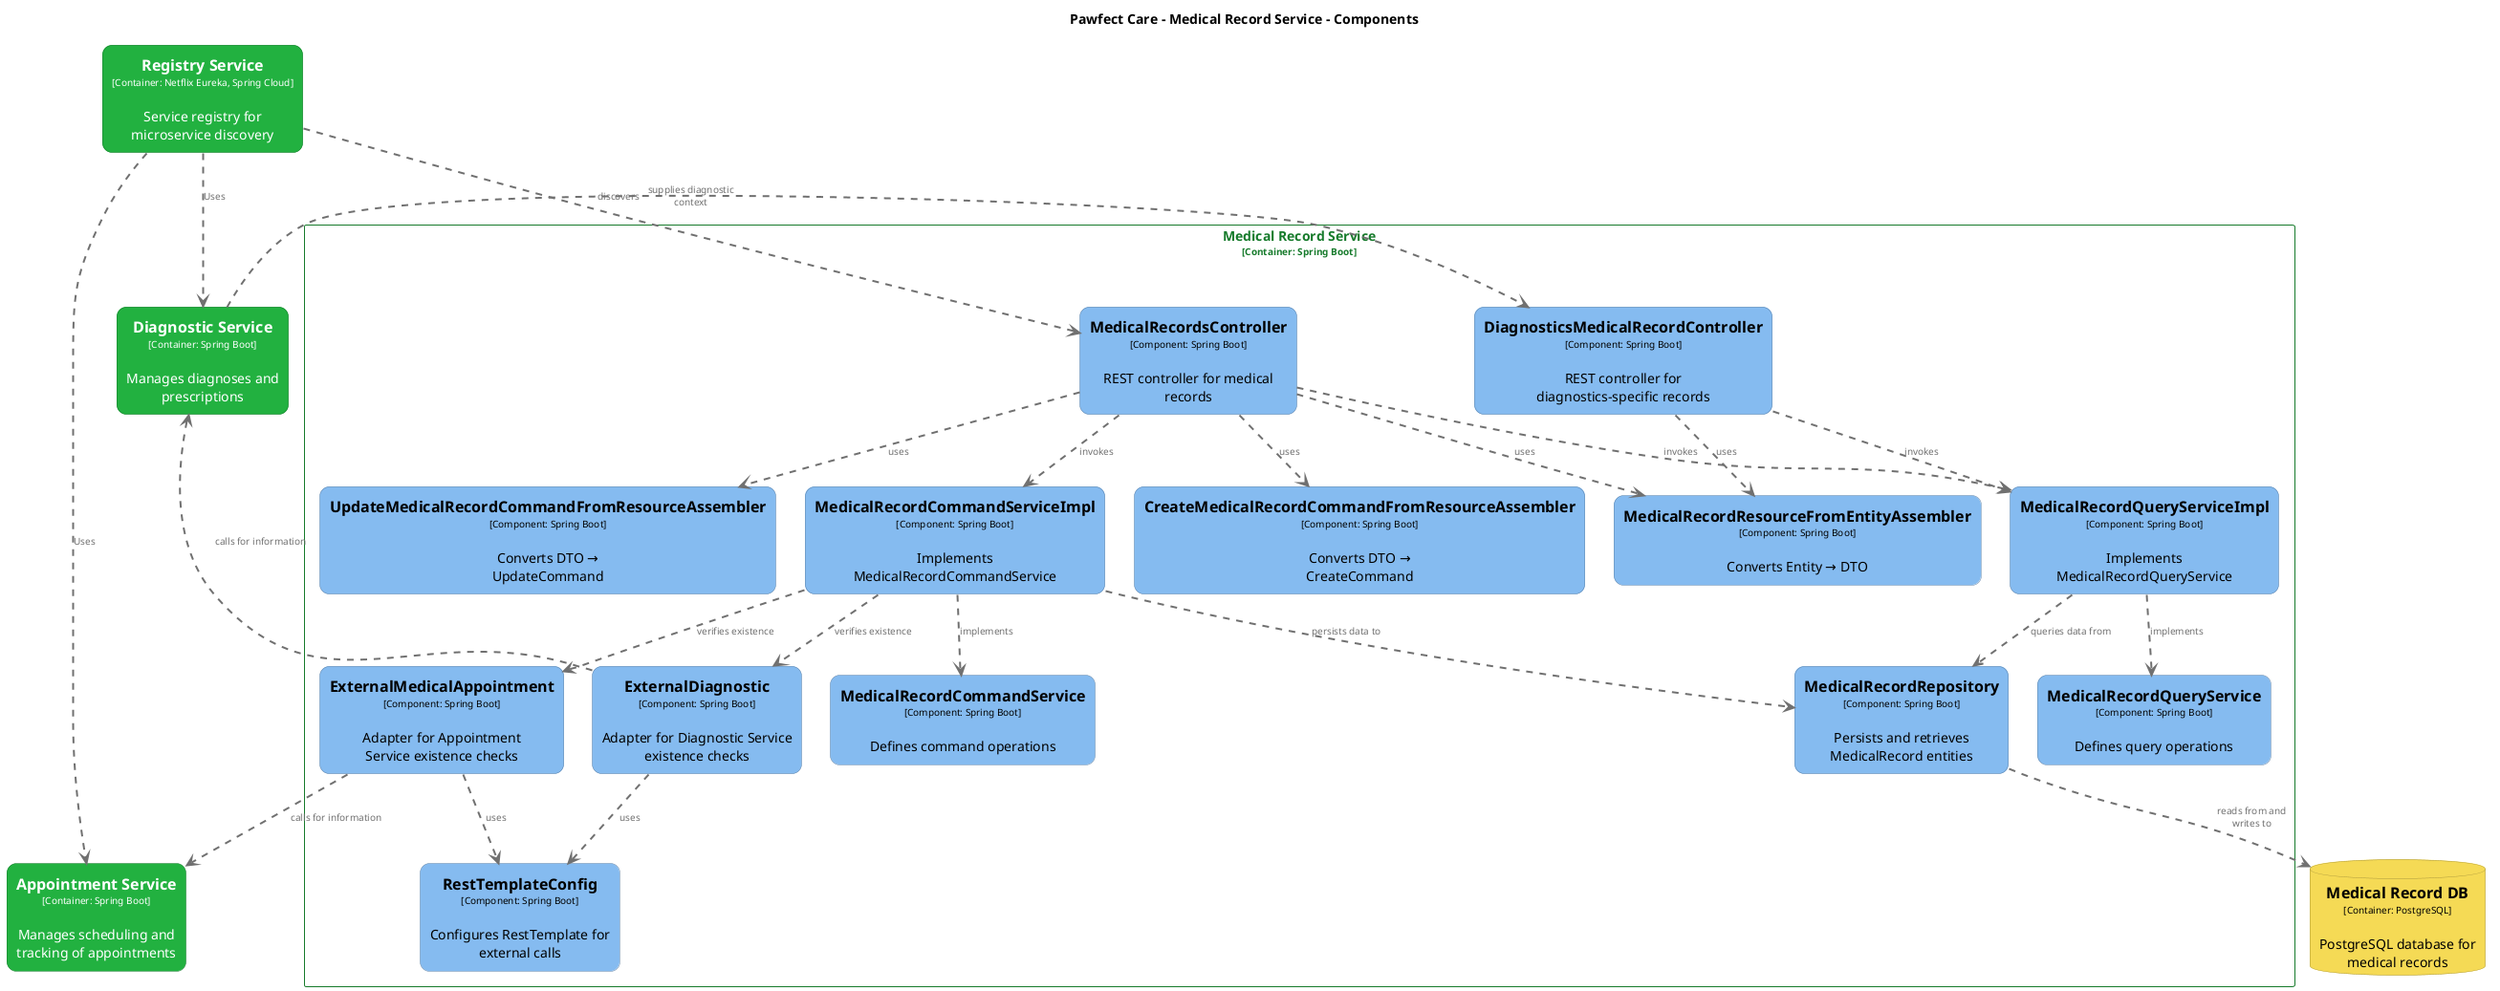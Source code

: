 @startuml
set separator none
title Pawfect Care - Medical Record Service - Components

top to bottom direction
skinparam ranksep 60
skinparam nodesep 30

skinparam {
  arrowFontSize 10
  defaultTextAlignment center
  wrapWidth 200
  maxMessageSize 100
}

hide stereotype

skinparam rectangle<<PawfectCare.AppointmentService>> {
  BackgroundColor #22b140
  FontColor #ffffff
  BorderColor #177b2c
  roundCorner 20
  shadowing false
}
skinparam rectangle<<PawfectCare.MedicalRecordService.CreateMedicalRecordCommandFromResourceAssembler>> {
  BackgroundColor #85bbf0
  FontColor #000000
  BorderColor #5d82a8
  roundCorner 20
  shadowing false
}
skinparam rectangle<<PawfectCare.DiagnosticService>> {
  BackgroundColor #22b140
  FontColor #ffffff
  BorderColor #177b2c
  roundCorner 20
  shadowing false
}
skinparam rectangle<<PawfectCare.MedicalRecordService.DiagnosticsMedicalRecordController>> {
  BackgroundColor #85bbf0
  FontColor #000000
  BorderColor #5d82a8
  roundCorner 20
  shadowing false
}
skinparam rectangle<<PawfectCare.MedicalRecordService.ExternalDiagnostic>> {
  BackgroundColor #85bbf0
  FontColor #000000
  BorderColor #5d82a8
  roundCorner 20
  shadowing false
}
skinparam rectangle<<PawfectCare.MedicalRecordService.ExternalMedicalAppointment>> {
  BackgroundColor #85bbf0
  FontColor #000000
  BorderColor #5d82a8
  roundCorner 20
  shadowing false
}
skinparam database<<PawfectCare.MedicalRecordDB>> {
  BackgroundColor #f5da55
  FontColor #000000
  BorderColor #ab983b
  shadowing false
}
skinparam rectangle<<PawfectCare.MedicalRecordService.MedicalRecordCommandService>> {
  BackgroundColor #85bbf0
  FontColor #000000
  BorderColor #5d82a8
  roundCorner 20
  shadowing false
}
skinparam rectangle<<PawfectCare.MedicalRecordService.MedicalRecordCommandServiceImpl>> {
  BackgroundColor #85bbf0
  FontColor #000000
  BorderColor #5d82a8
  roundCorner 20
  shadowing false
}
skinparam rectangle<<PawfectCare.MedicalRecordService.MedicalRecordQueryService>> {
  BackgroundColor #85bbf0
  FontColor #000000
  BorderColor #5d82a8
  roundCorner 20
  shadowing false
}
skinparam rectangle<<PawfectCare.MedicalRecordService.MedicalRecordQueryServiceImpl>> {
  BackgroundColor #85bbf0
  FontColor #000000
  BorderColor #5d82a8
  roundCorner 20
  shadowing false
}
skinparam rectangle<<PawfectCare.MedicalRecordService.MedicalRecordRepository>> {
  BackgroundColor #85bbf0
  FontColor #000000
  BorderColor #5d82a8
  roundCorner 20
  shadowing false
}
skinparam rectangle<<PawfectCare.MedicalRecordService.MedicalRecordResourceFromEntityAssembler>> {
  BackgroundColor #85bbf0
  FontColor #000000
  BorderColor #5d82a8
  roundCorner 20
  shadowing false
}
skinparam rectangle<<PawfectCare.MedicalRecordService.MedicalRecordsController>> {
  BackgroundColor #85bbf0
  FontColor #000000
  BorderColor #5d82a8
  roundCorner 20
  shadowing false
}
skinparam rectangle<<PawfectCare.RegistryService>> {
  BackgroundColor #22b140
  FontColor #ffffff
  BorderColor #177b2c
  roundCorner 20
  shadowing false
}
skinparam rectangle<<PawfectCare.MedicalRecordService.RestTemplateConfig>> {
  BackgroundColor #85bbf0
  FontColor #000000
  BorderColor #5d82a8
  roundCorner 20
  shadowing false
}
skinparam rectangle<<PawfectCare.MedicalRecordService.UpdateMedicalRecordCommandFromResourceAssembler>> {
  BackgroundColor #85bbf0
  FontColor #000000
  BorderColor #5d82a8
  roundCorner 20
  shadowing false
}
skinparam rectangle<<PawfectCare.MedicalRecordService>> {
  BorderColor #177b2c
  FontColor #177b2c
  shadowing false
}

rectangle "==Registry Service\n<size:10>[Container: Netflix Eureka, Spring Cloud]</size>\n\nService registry for microservice discovery" <<PawfectCare.RegistryService>> as PawfectCare.RegistryService
database "==Medical Record DB\n<size:10>[Container: PostgreSQL]</size>\n\nPostgreSQL database for medical records" <<PawfectCare.MedicalRecordDB>> as PawfectCare.MedicalRecordDB
rectangle "==Appointment Service\n<size:10>[Container: Spring Boot]</size>\n\nManages scheduling and tracking of appointments" <<PawfectCare.AppointmentService>> as PawfectCare.AppointmentService
rectangle "==Diagnostic Service\n<size:10>[Container: Spring Boot]</size>\n\nManages diagnoses and prescriptions" <<PawfectCare.DiagnosticService>> as PawfectCare.DiagnosticService

rectangle "Medical Record Service\n<size:10>[Container: Spring Boot]</size>" <<PawfectCare.MedicalRecordService>> {
  rectangle "==MedicalRecordsController\n<size:10>[Component: Spring Boot]</size>\n\nREST controller for medical records" <<PawfectCare.MedicalRecordService.MedicalRecordsController>> as PawfectCare.MedicalRecordService.MedicalRecordsController
  rectangle "==DiagnosticsMedicalRecordController\n<size:10>[Component: Spring Boot]</size>\n\nREST controller for diagnostics‑specific records" <<PawfectCare.MedicalRecordService.DiagnosticsMedicalRecordController>> as PawfectCare.MedicalRecordService.DiagnosticsMedicalRecordController
  rectangle "==MedicalRecordCommandServiceImpl\n<size:10>[Component: Spring Boot]</size>\n\nImplements MedicalRecordCommandService" <<PawfectCare.MedicalRecordService.MedicalRecordCommandServiceImpl>> as PawfectCare.MedicalRecordService.MedicalRecordCommandServiceImpl
  rectangle "==MedicalRecordQueryServiceImpl\n<size:10>[Component: Spring Boot]</size>\n\nImplements MedicalRecordQueryService" <<PawfectCare.MedicalRecordService.MedicalRecordQueryServiceImpl>> as PawfectCare.MedicalRecordService.MedicalRecordQueryServiceImpl
  rectangle "==MedicalRecordCommandService\n<size:10>[Component: Spring Boot]</size>\n\nDefines command operations" <<PawfectCare.MedicalRecordService.MedicalRecordCommandService>> as PawfectCare.MedicalRecordService.MedicalRecordCommandService
  rectangle "==MedicalRecordQueryService\n<size:10>[Component: Spring Boot]</size>\n\nDefines query operations" <<PawfectCare.MedicalRecordService.MedicalRecordQueryService>> as PawfectCare.MedicalRecordService.MedicalRecordQueryService
  rectangle "==MedicalRecordRepository\n<size:10>[Component: Spring Boot]</size>\n\nPersists and retrieves MedicalRecord entities" <<PawfectCare.MedicalRecordService.MedicalRecordRepository>> as PawfectCare.MedicalRecordService.MedicalRecordRepository
  rectangle "==ExternalDiagnostic\n<size:10>[Component: Spring Boot]</size>\n\nAdapter for Diagnostic Service existence checks" <<PawfectCare.MedicalRecordService.ExternalDiagnostic>> as PawfectCare.MedicalRecordService.ExternalDiagnostic
  rectangle "==ExternalMedicalAppointment\n<size:10>[Component: Spring Boot]</size>\n\nAdapter for Appointment Service existence checks" <<PawfectCare.MedicalRecordService.ExternalMedicalAppointment>> as PawfectCare.MedicalRecordService.ExternalMedicalAppointment
  rectangle "==RestTemplateConfig\n<size:10>[Component: Spring Boot]</size>\n\nConfigures RestTemplate for external calls" <<PawfectCare.MedicalRecordService.RestTemplateConfig>> as PawfectCare.MedicalRecordService.RestTemplateConfig
  rectangle "==MedicalRecordResourceFromEntityAssembler\n<size:10>[Component: Spring Boot]</size>\n\nConverts Entity → DTO" <<PawfectCare.MedicalRecordService.MedicalRecordResourceFromEntityAssembler>> as PawfectCare.MedicalRecordService.MedicalRecordResourceFromEntityAssembler
  rectangle "==CreateMedicalRecordCommandFromResourceAssembler\n<size:10>[Component: Spring Boot]</size>\n\nConverts DTO → CreateCommand" <<PawfectCare.MedicalRecordService.CreateMedicalRecordCommandFromResourceAssembler>> as PawfectCare.MedicalRecordService.CreateMedicalRecordCommandFromResourceAssembler
  rectangle "==UpdateMedicalRecordCommandFromResourceAssembler\n<size:10>[Component: Spring Boot]</size>\n\nConverts DTO → UpdateCommand" <<PawfectCare.MedicalRecordService.UpdateMedicalRecordCommandFromResourceAssembler>> as PawfectCare.MedicalRecordService.UpdateMedicalRecordCommandFromResourceAssembler
}

PawfectCare.RegistryService .[#707070,thickness=2].> PawfectCare.AppointmentService : "<color:#707070>Uses"
PawfectCare.RegistryService .[#707070,thickness=2].> PawfectCare.DiagnosticService : "<color:#707070>Uses"
PawfectCare.MedicalRecordService.MedicalRecordsController .[#707070,thickness=2].> PawfectCare.MedicalRecordService.MedicalRecordCommandServiceImpl : "<color:#707070>invokes"
PawfectCare.MedicalRecordService.MedicalRecordsController .[#707070,thickness=2].> PawfectCare.MedicalRecordService.MedicalRecordQueryServiceImpl : "<color:#707070>invokes"
PawfectCare.MedicalRecordService.DiagnosticsMedicalRecordController .[#707070,thickness=2].> PawfectCare.MedicalRecordService.MedicalRecordQueryServiceImpl : "<color:#707070>invokes"
PawfectCare.MedicalRecordService.MedicalRecordCommandServiceImpl .[#707070,thickness=2].> PawfectCare.MedicalRecordService.MedicalRecordCommandService : "<color:#707070>implements"
PawfectCare.MedicalRecordService.MedicalRecordQueryServiceImpl .[#707070,thickness=2].> PawfectCare.MedicalRecordService.MedicalRecordQueryService : "<color:#707070>implements"
PawfectCare.MedicalRecordService.MedicalRecordCommandServiceImpl .[#707070,thickness=2].> PawfectCare.MedicalRecordService.MedicalRecordRepository : "<color:#707070>persists data to"
PawfectCare.MedicalRecordService.MedicalRecordQueryServiceImpl .[#707070,thickness=2].> PawfectCare.MedicalRecordService.MedicalRecordRepository : "<color:#707070>queries data from"
PawfectCare.MedicalRecordService.MedicalRecordsController .[#707070,thickness=2].> PawfectCare.MedicalRecordService.MedicalRecordResourceFromEntityAssembler : "<color:#707070>uses"
PawfectCare.MedicalRecordService.MedicalRecordsController .[#707070,thickness=2].> PawfectCare.MedicalRecordService.CreateMedicalRecordCommandFromResourceAssembler : "<color:#707070>uses"
PawfectCare.MedicalRecordService.MedicalRecordsController .[#707070,thickness=2].> PawfectCare.MedicalRecordService.UpdateMedicalRecordCommandFromResourceAssembler : "<color:#707070>uses"
PawfectCare.MedicalRecordService.DiagnosticsMedicalRecordController .[#707070,thickness=2].> PawfectCare.MedicalRecordService.MedicalRecordResourceFromEntityAssembler : "<color:#707070>uses"
PawfectCare.MedicalRecordService.MedicalRecordCommandServiceImpl .[#707070,thickness=2].> PawfectCare.MedicalRecordService.ExternalDiagnostic : "<color:#707070>verifies existence"
PawfectCare.MedicalRecordService.MedicalRecordCommandServiceImpl .[#707070,thickness=2].> PawfectCare.MedicalRecordService.ExternalMedicalAppointment : "<color:#707070>verifies existence"
PawfectCare.MedicalRecordService.ExternalDiagnostic .[#707070,thickness=2].> PawfectCare.MedicalRecordService.RestTemplateConfig : "<color:#707070>uses"
PawfectCare.MedicalRecordService.ExternalMedicalAppointment .[#707070,thickness=2].> PawfectCare.MedicalRecordService.RestTemplateConfig : "<color:#707070>uses"
PawfectCare.RegistryService .[#707070,thickness=2].> PawfectCare.MedicalRecordService.MedicalRecordsController : "<color:#707070>discovers"
PawfectCare.MedicalRecordService.MedicalRecordRepository .[#707070,thickness=2].> PawfectCare.MedicalRecordDB : "<color:#707070>reads from and writes to"
PawfectCare.MedicalRecordService.ExternalDiagnostic .[#707070,thickness=2].> PawfectCare.DiagnosticService : "<color:#707070>calls for information"
PawfectCare.MedicalRecordService.ExternalMedicalAppointment .[#707070,thickness=2].> PawfectCare.AppointmentService : "<color:#707070>calls for information"
PawfectCare.DiagnosticService .[#707070,thickness=2].> PawfectCare.MedicalRecordService.DiagnosticsMedicalRecordController : "<color:#707070>supplies diagnostic context"
@enduml